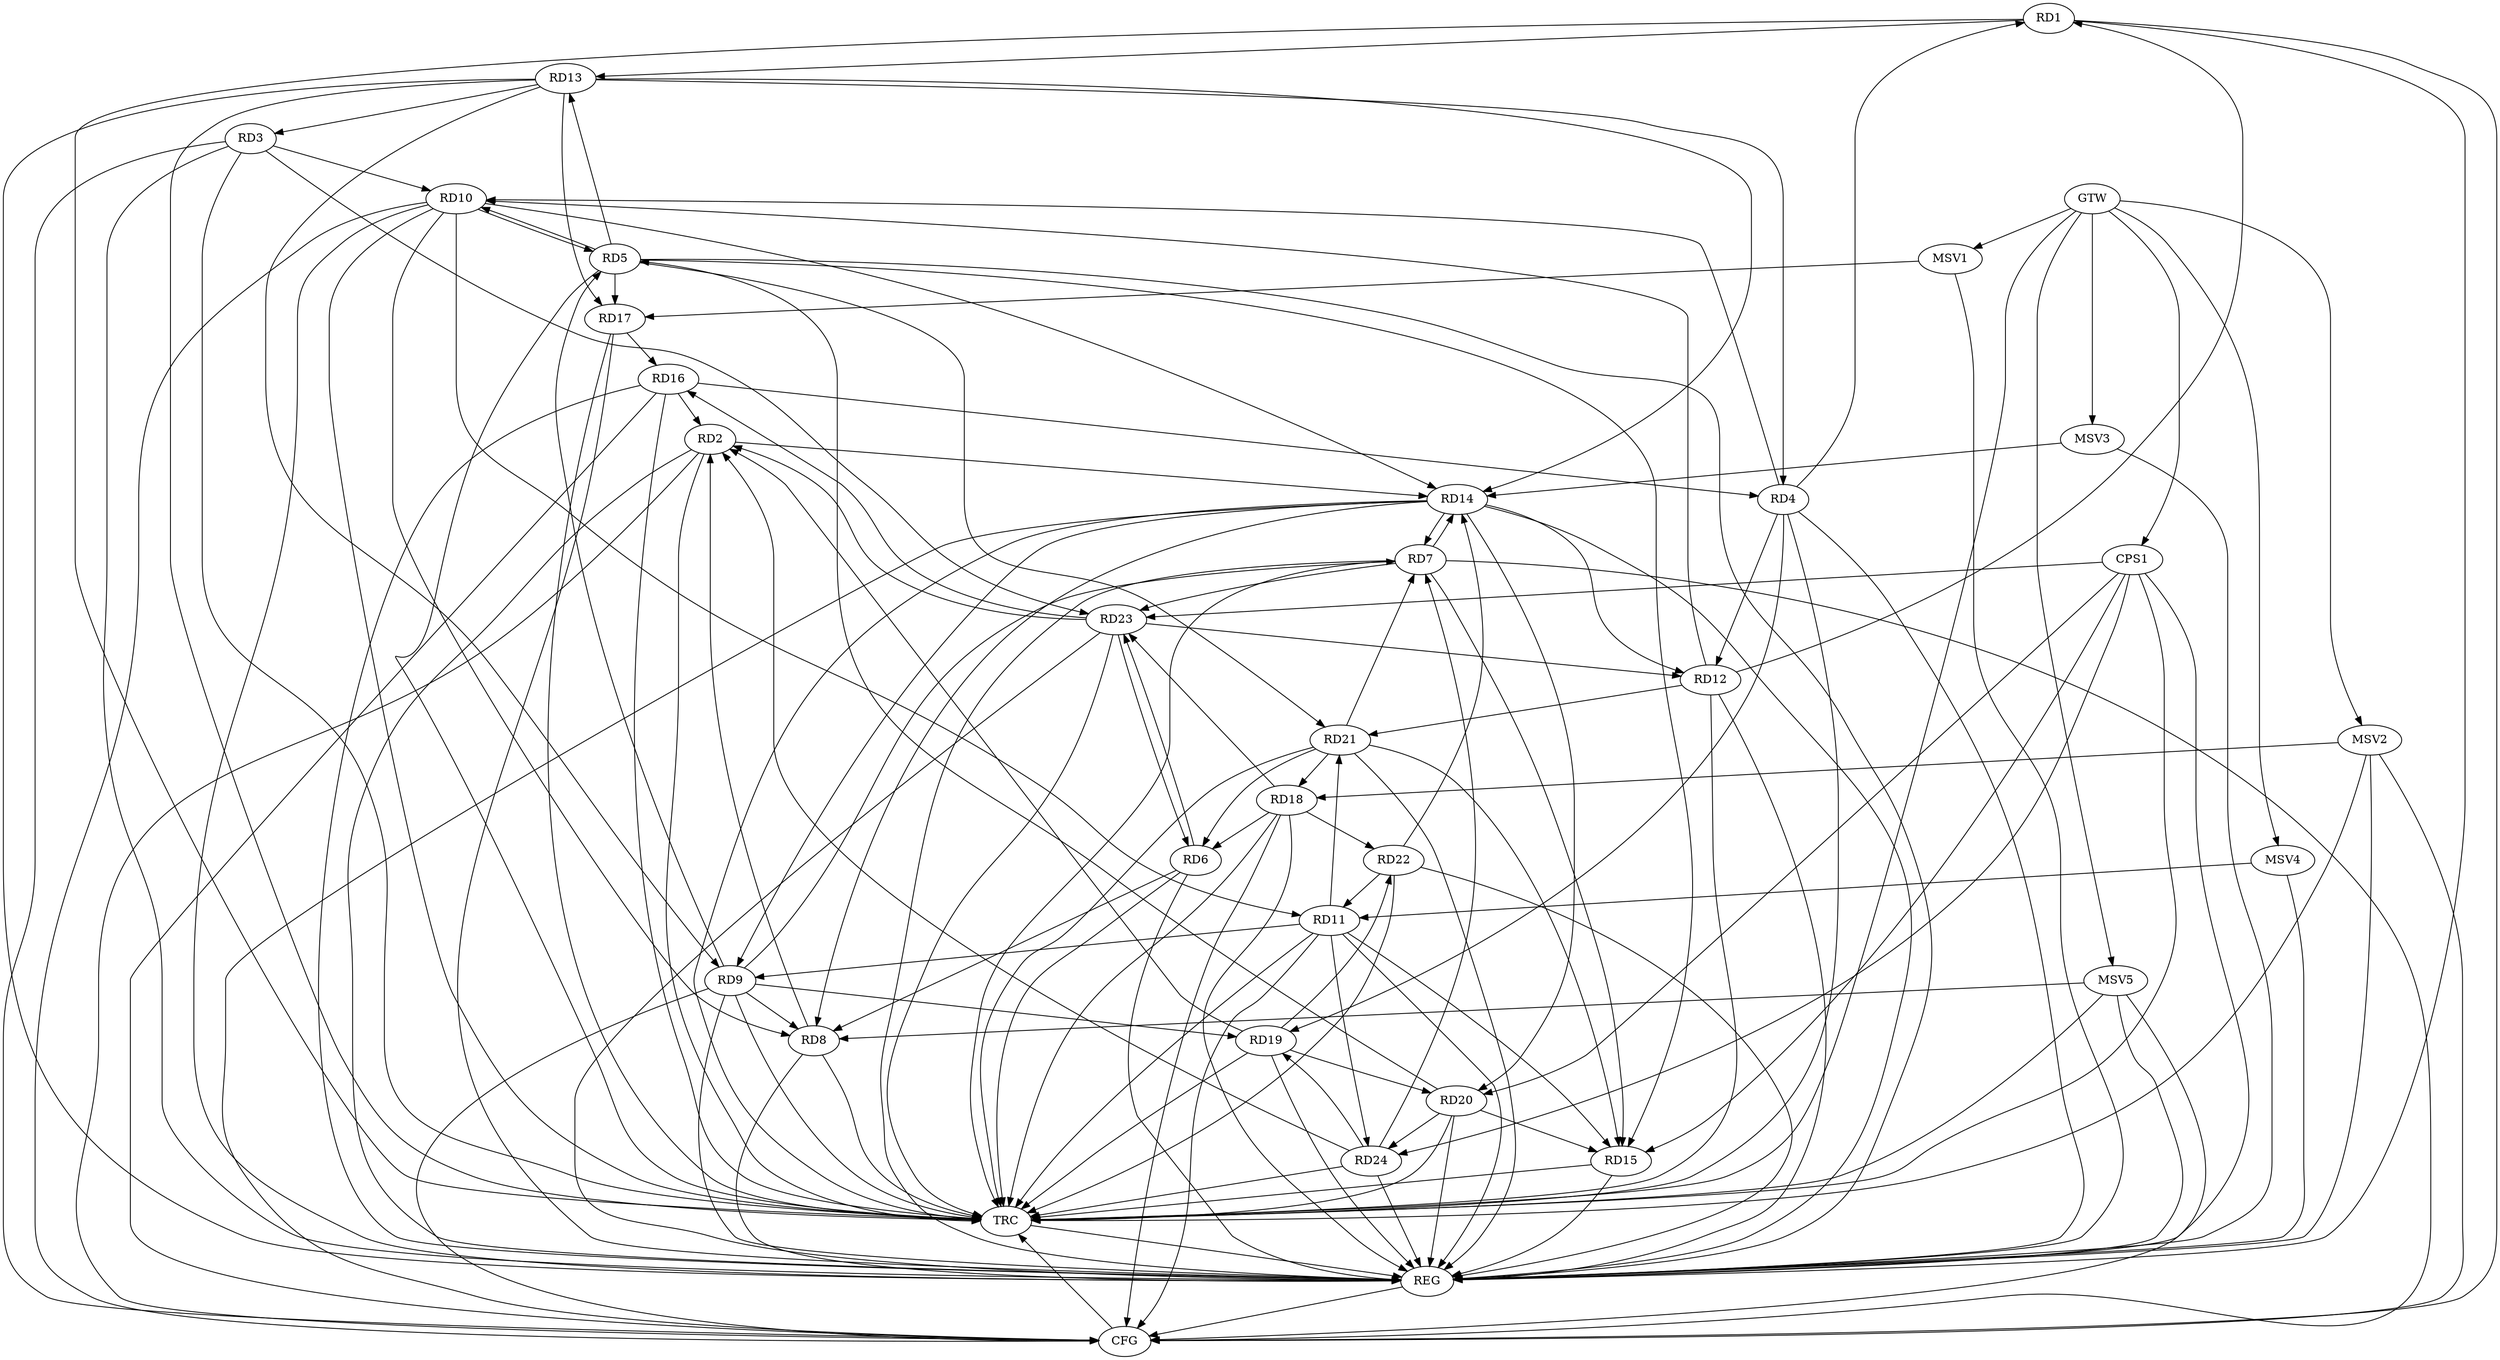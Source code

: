 strict digraph G {
  RD1 [ label="RD1" ];
  RD2 [ label="RD2" ];
  RD3 [ label="RD3" ];
  RD4 [ label="RD4" ];
  RD5 [ label="RD5" ];
  RD6 [ label="RD6" ];
  RD7 [ label="RD7" ];
  RD8 [ label="RD8" ];
  RD9 [ label="RD9" ];
  RD10 [ label="RD10" ];
  RD11 [ label="RD11" ];
  RD12 [ label="RD12" ];
  RD13 [ label="RD13" ];
  RD14 [ label="RD14" ];
  RD15 [ label="RD15" ];
  RD16 [ label="RD16" ];
  RD17 [ label="RD17" ];
  RD18 [ label="RD18" ];
  RD19 [ label="RD19" ];
  RD20 [ label="RD20" ];
  RD21 [ label="RD21" ];
  RD22 [ label="RD22" ];
  RD23 [ label="RD23" ];
  RD24 [ label="RD24" ];
  CPS1 [ label="CPS1" ];
  GTW [ label="GTW" ];
  REG [ label="REG" ];
  CFG [ label="CFG" ];
  TRC [ label="TRC" ];
  MSV1 [ label="MSV1" ];
  MSV2 [ label="MSV2" ];
  MSV3 [ label="MSV3" ];
  MSV4 [ label="MSV4" ];
  MSV5 [ label="MSV5" ];
  RD4 -> RD1;
  RD12 -> RD1;
  RD1 -> RD13;
  RD8 -> RD2;
  RD2 -> RD14;
  RD16 -> RD2;
  RD19 -> RD2;
  RD23 -> RD2;
  RD24 -> RD2;
  RD3 -> RD10;
  RD13 -> RD3;
  RD3 -> RD23;
  RD4 -> RD10;
  RD4 -> RD12;
  RD13 -> RD4;
  RD16 -> RD4;
  RD4 -> RD19;
  RD9 -> RD5;
  RD5 -> RD10;
  RD10 -> RD5;
  RD5 -> RD13;
  RD5 -> RD15;
  RD5 -> RD17;
  RD20 -> RD5;
  RD5 -> RD21;
  RD6 -> RD8;
  RD18 -> RD6;
  RD21 -> RD6;
  RD6 -> RD23;
  RD23 -> RD6;
  RD9 -> RD7;
  RD7 -> RD14;
  RD14 -> RD7;
  RD7 -> RD15;
  RD21 -> RD7;
  RD7 -> RD23;
  RD24 -> RD7;
  RD9 -> RD8;
  RD10 -> RD8;
  RD14 -> RD8;
  RD11 -> RD9;
  RD13 -> RD9;
  RD14 -> RD9;
  RD9 -> RD19;
  RD10 -> RD11;
  RD12 -> RD10;
  RD10 -> RD14;
  RD11 -> RD15;
  RD11 -> RD21;
  RD22 -> RD11;
  RD11 -> RD24;
  RD14 -> RD12;
  RD12 -> RD21;
  RD23 -> RD12;
  RD13 -> RD14;
  RD13 -> RD17;
  RD14 -> RD20;
  RD22 -> RD14;
  RD20 -> RD15;
  RD21 -> RD15;
  RD17 -> RD16;
  RD23 -> RD16;
  RD21 -> RD18;
  RD18 -> RD22;
  RD18 -> RD23;
  RD19 -> RD20;
  RD19 -> RD22;
  RD24 -> RD19;
  RD20 -> RD24;
  CPS1 -> RD15;
  CPS1 -> RD20;
  CPS1 -> RD23;
  CPS1 -> RD24;
  GTW -> CPS1;
  RD1 -> REG;
  RD2 -> REG;
  RD3 -> REG;
  RD4 -> REG;
  RD5 -> REG;
  RD6 -> REG;
  RD7 -> REG;
  RD8 -> REG;
  RD9 -> REG;
  RD10 -> REG;
  RD11 -> REG;
  RD12 -> REG;
  RD13 -> REG;
  RD14 -> REG;
  RD15 -> REG;
  RD16 -> REG;
  RD17 -> REG;
  RD18 -> REG;
  RD19 -> REG;
  RD20 -> REG;
  RD21 -> REG;
  RD22 -> REG;
  RD23 -> REG;
  RD24 -> REG;
  CPS1 -> REG;
  RD18 -> CFG;
  RD9 -> CFG;
  RD11 -> CFG;
  RD1 -> CFG;
  RD16 -> CFG;
  RD3 -> CFG;
  RD7 -> CFG;
  RD14 -> CFG;
  RD2 -> CFG;
  RD10 -> CFG;
  REG -> CFG;
  RD1 -> TRC;
  RD2 -> TRC;
  RD3 -> TRC;
  RD4 -> TRC;
  RD5 -> TRC;
  RD6 -> TRC;
  RD7 -> TRC;
  RD8 -> TRC;
  RD9 -> TRC;
  RD10 -> TRC;
  RD11 -> TRC;
  RD12 -> TRC;
  RD13 -> TRC;
  RD14 -> TRC;
  RD15 -> TRC;
  RD16 -> TRC;
  RD17 -> TRC;
  RD18 -> TRC;
  RD19 -> TRC;
  RD20 -> TRC;
  RD21 -> TRC;
  RD22 -> TRC;
  RD23 -> TRC;
  RD24 -> TRC;
  CPS1 -> TRC;
  GTW -> TRC;
  CFG -> TRC;
  TRC -> REG;
  MSV1 -> RD17;
  GTW -> MSV1;
  MSV1 -> REG;
  MSV2 -> RD18;
  GTW -> MSV2;
  MSV2 -> REG;
  MSV2 -> TRC;
  MSV2 -> CFG;
  MSV3 -> RD14;
  GTW -> MSV3;
  MSV3 -> REG;
  MSV4 -> RD11;
  GTW -> MSV4;
  MSV4 -> REG;
  MSV5 -> RD8;
  GTW -> MSV5;
  MSV5 -> REG;
  MSV5 -> TRC;
  MSV5 -> CFG;
}
